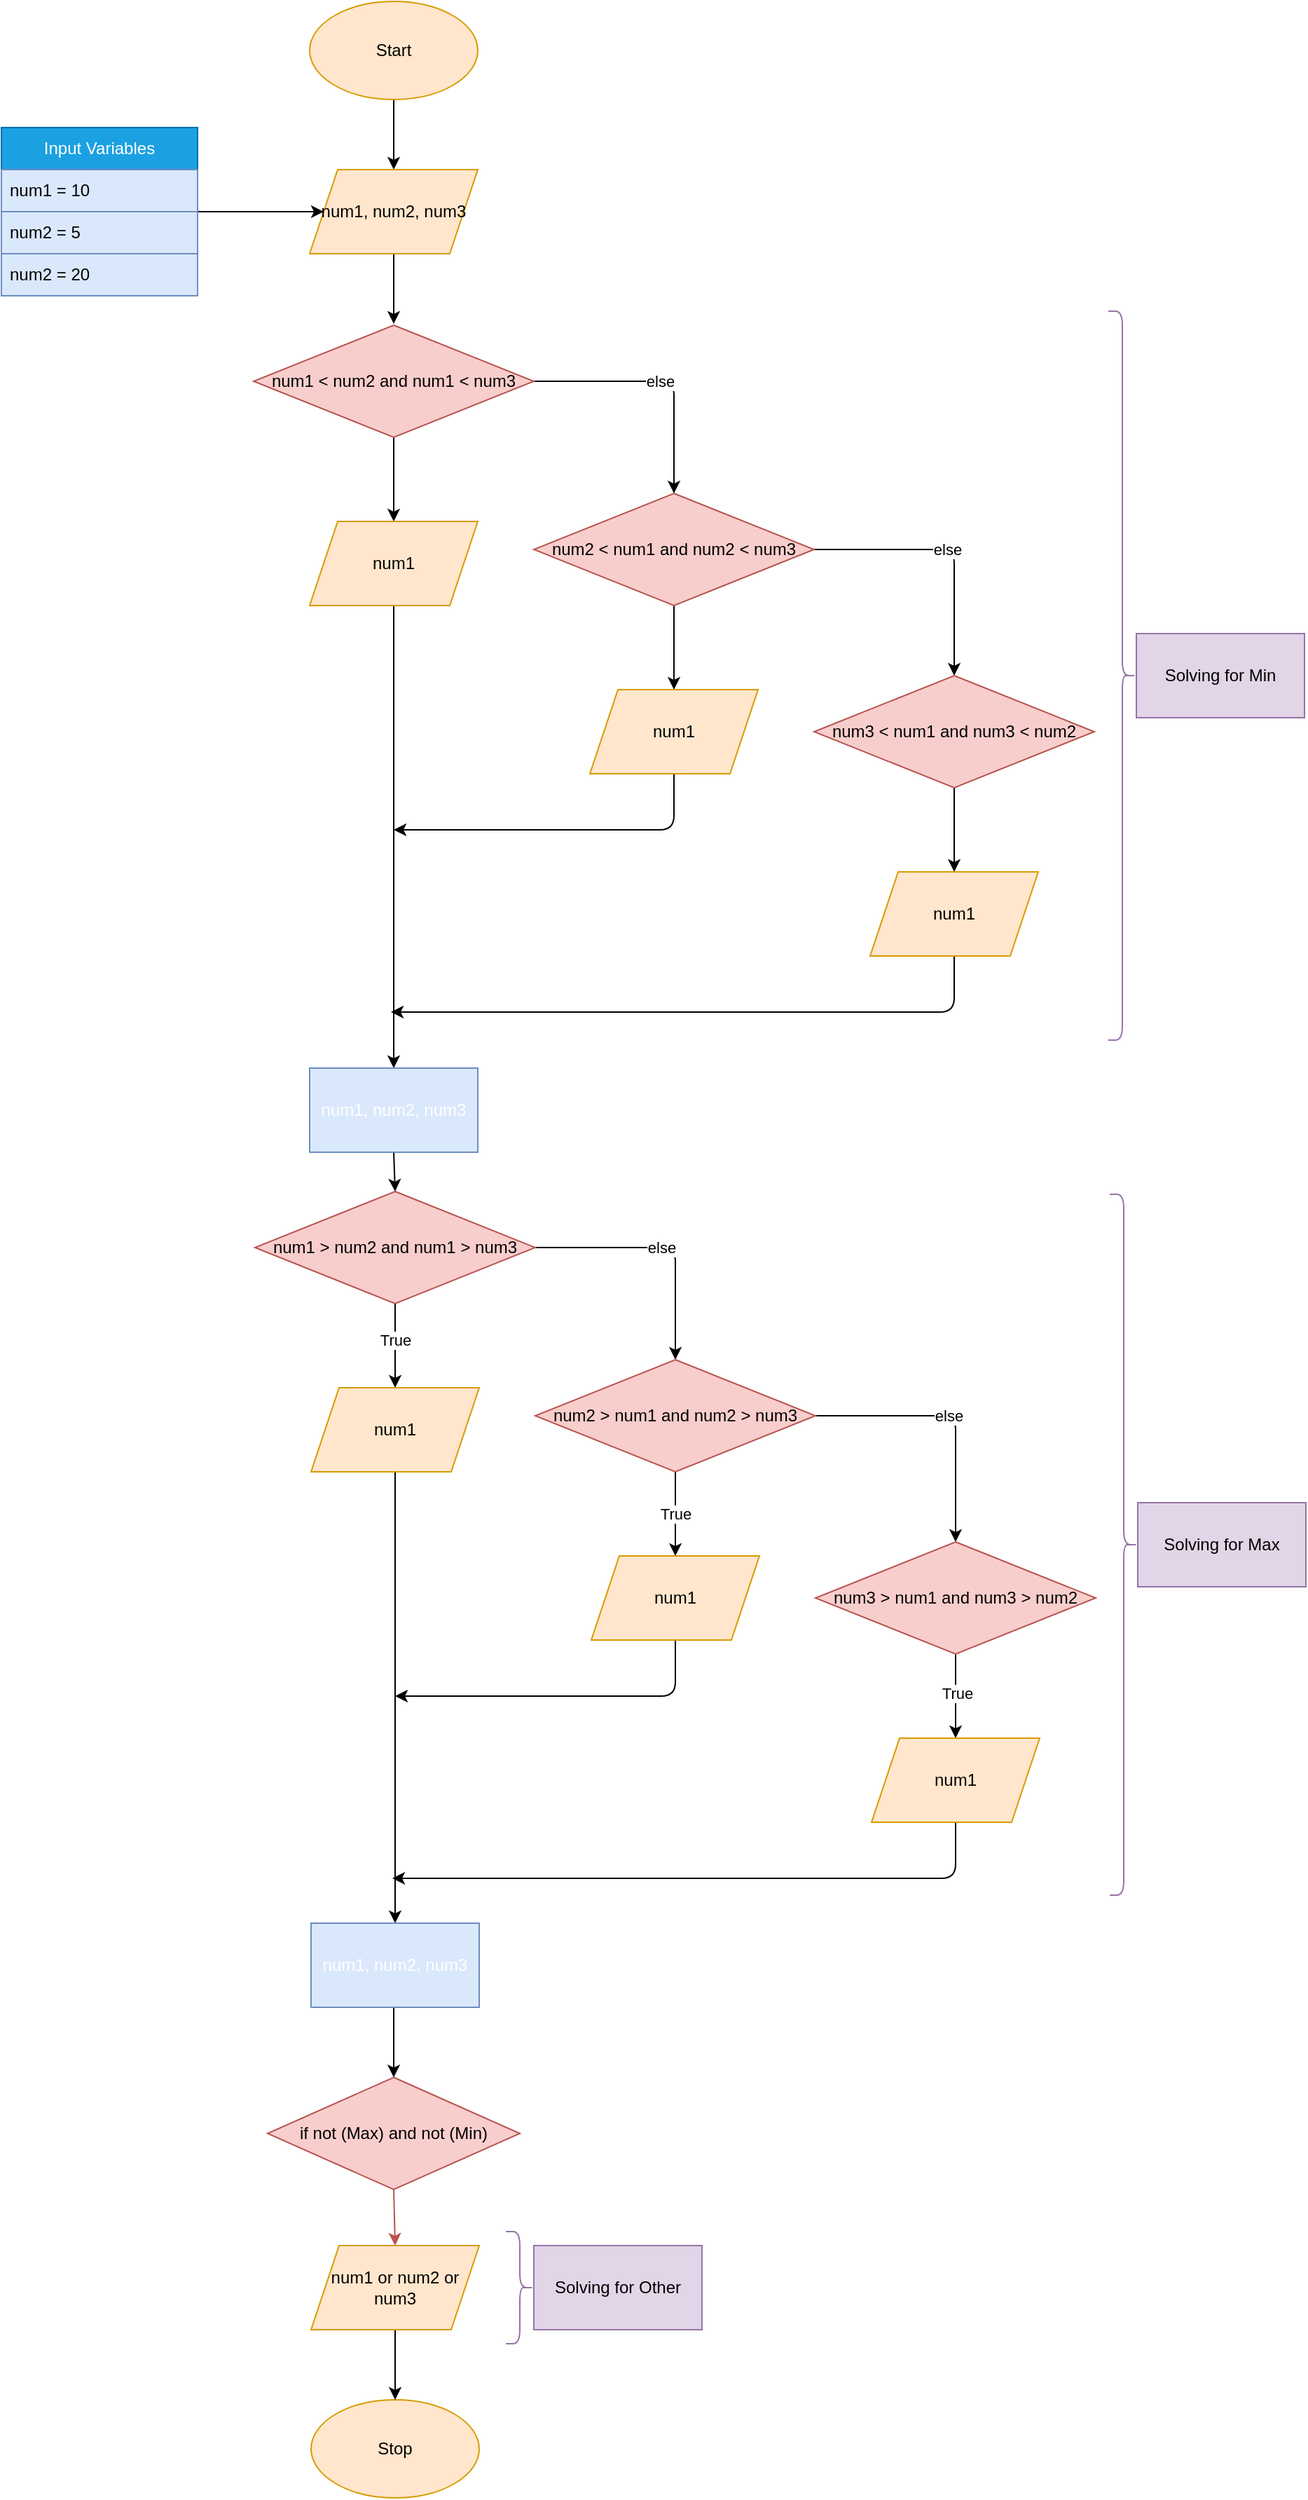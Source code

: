 <mxfile>
    <diagram id="IfJH0SxlpJbmO95VitBd" name="Page-1">
        <mxGraphModel dx="832" dy="563" grid="1" gridSize="10" guides="1" tooltips="1" connect="1" arrows="1" fold="1" page="1" pageScale="1" pageWidth="850" pageHeight="1100" math="0" shadow="0">
            <root>
                <mxCell id="0"/>
                <mxCell id="1" parent="0"/>
                <mxCell id="4" style="edgeStyle=none;html=1;exitX=0.5;exitY=1;exitDx=0;exitDy=0;entryX=0.5;entryY=0;entryDx=0;entryDy=0;strokeColor=light-dark(#000000,#CCFFE6);" edge="1" parent="1" source="2" target="3">
                    <mxGeometry relative="1" as="geometry"/>
                </mxCell>
                <mxCell id="2" value="Start" style="ellipse;whiteSpace=wrap;html=1;fillColor=#ffe6cc;strokeColor=#d79b00;" vertex="1" parent="1">
                    <mxGeometry x="260" y="69" width="120" height="70" as="geometry"/>
                </mxCell>
                <mxCell id="11" style="edgeStyle=none;html=1;exitX=0.5;exitY=1;exitDx=0;exitDy=0;strokeColor=light-dark(#000000,#CCFFE6);" edge="1" parent="1" source="3">
                    <mxGeometry relative="1" as="geometry">
                        <mxPoint x="320" y="299" as="targetPoint"/>
                    </mxGeometry>
                </mxCell>
                <mxCell id="3" value="num1, num2, num3" style="shape=parallelogram;perimeter=parallelogramPerimeter;whiteSpace=wrap;html=1;fixedSize=1;fillColor=#ffe6cc;strokeColor=#d79b00;" vertex="1" parent="1">
                    <mxGeometry x="260" y="189" width="120" height="60" as="geometry"/>
                </mxCell>
                <mxCell id="9" value="" style="edgeStyle=none;html=1;strokeColor=light-dark(#000000,#CCFFE6);" edge="1" parent="1" source="5" target="3">
                    <mxGeometry relative="1" as="geometry"/>
                </mxCell>
                <mxCell id="5" value="Input Variables" style="swimlane;fontStyle=0;childLayout=stackLayout;horizontal=1;startSize=30;horizontalStack=0;resizeParent=1;resizeParentMax=0;resizeLast=0;collapsible=1;marginBottom=0;whiteSpace=wrap;html=1;fillColor=light-dark(#1BA1E2,#A8A8FF);strokeColor=#006EAF;fontColor=#ffffff;" vertex="1" parent="1">
                    <mxGeometry x="40" y="159" width="140" height="120" as="geometry"/>
                </mxCell>
                <mxCell id="6" value="num1 = 10" style="text;strokeColor=#6c8ebf;fillColor=#dae8fc;align=left;verticalAlign=middle;spacingLeft=4;spacingRight=4;overflow=hidden;points=[[0,0.5],[1,0.5]];portConstraint=eastwest;rotatable=0;whiteSpace=wrap;html=1;" vertex="1" parent="5">
                    <mxGeometry y="30" width="140" height="30" as="geometry"/>
                </mxCell>
                <mxCell id="7" value="num2 = 5" style="text;strokeColor=#6c8ebf;fillColor=#dae8fc;align=left;verticalAlign=middle;spacingLeft=4;spacingRight=4;overflow=hidden;points=[[0,0.5],[1,0.5]];portConstraint=eastwest;rotatable=0;whiteSpace=wrap;html=1;" vertex="1" parent="5">
                    <mxGeometry y="60" width="140" height="30" as="geometry"/>
                </mxCell>
                <mxCell id="8" value="num2 = 20" style="text;strokeColor=#6c8ebf;fillColor=#dae8fc;align=left;verticalAlign=middle;spacingLeft=4;spacingRight=4;overflow=hidden;points=[[0,0.5],[1,0.5]];portConstraint=eastwest;rotatable=0;whiteSpace=wrap;html=1;" vertex="1" parent="5">
                    <mxGeometry y="90" width="140" height="30" as="geometry"/>
                </mxCell>
                <mxCell id="14" value="else" style="edgeStyle=none;html=1;exitX=1;exitY=0.5;exitDx=0;exitDy=0;entryX=0.5;entryY=0;entryDx=0;entryDy=0;strokeColor=light-dark(#000000,#CCFFE6);" edge="1" parent="1" source="12" target="13">
                    <mxGeometry relative="1" as="geometry">
                        <Array as="points">
                            <mxPoint x="520" y="340"/>
                        </Array>
                    </mxGeometry>
                </mxCell>
                <mxCell id="15" style="edgeStyle=none;html=1;exitX=0.5;exitY=1;exitDx=0;exitDy=0;strokeColor=light-dark(#000000,#CCFFE6);" edge="1" parent="1" source="12">
                    <mxGeometry relative="1" as="geometry">
                        <mxPoint x="320" y="440" as="targetPoint"/>
                    </mxGeometry>
                </mxCell>
                <mxCell id="12" value="num1 &amp;lt; num2 and num1 &amp;lt; num3" style="rhombus;whiteSpace=wrap;html=1;fillColor=#f8cecc;strokeColor=#b85450;" vertex="1" parent="1">
                    <mxGeometry x="220" y="300" width="200" height="80" as="geometry"/>
                </mxCell>
                <mxCell id="19" value="" style="edgeStyle=none;html=1;exitX=0.5;exitY=1;exitDx=0;exitDy=0;entryX=0.5;entryY=0;entryDx=0;entryDy=0;strokeColor=light-dark(#000000,#CCFFE6);" edge="1" parent="1" source="13" target="18">
                    <mxGeometry relative="1" as="geometry"/>
                </mxCell>
                <mxCell id="20" value="else" style="edgeStyle=none;html=1;exitX=1;exitY=0.5;exitDx=0;exitDy=0;entryX=0.5;entryY=0;entryDx=0;entryDy=0;strokeColor=light-dark(#000000,#CCFFE6);" edge="1" parent="1" source="13" target="17">
                    <mxGeometry relative="1" as="geometry">
                        <Array as="points">
                            <mxPoint x="720" y="460"/>
                        </Array>
                    </mxGeometry>
                </mxCell>
                <mxCell id="13" value="num2 &amp;lt; num1 and num2 &amp;lt; num3" style="rhombus;whiteSpace=wrap;html=1;fillColor=#f8cecc;strokeColor=#b85450;" vertex="1" parent="1">
                    <mxGeometry x="420" y="420" width="200" height="80" as="geometry"/>
                </mxCell>
                <mxCell id="25" style="edgeStyle=none;html=1;exitX=0.5;exitY=1;exitDx=0;exitDy=0;strokeColor=light-dark(#000000,#CCFFE6);entryX=0.5;entryY=0;entryDx=0;entryDy=0;" edge="1" parent="1" source="16">
                    <mxGeometry relative="1" as="geometry">
                        <mxPoint x="320" y="830" as="targetPoint"/>
                    </mxGeometry>
                </mxCell>
                <mxCell id="16" value="num1" style="shape=parallelogram;perimeter=parallelogramPerimeter;whiteSpace=wrap;html=1;fixedSize=1;fillColor=#ffe6cc;strokeColor=#d79b00;" vertex="1" parent="1">
                    <mxGeometry x="260" y="440" width="120" height="60" as="geometry"/>
                </mxCell>
                <mxCell id="21" style="edgeStyle=none;html=1;exitX=0.5;exitY=1;exitDx=0;exitDy=0;strokeColor=light-dark(#000000,#CCFFE6);" edge="1" parent="1" source="17">
                    <mxGeometry relative="1" as="geometry">
                        <mxPoint x="720" y="690" as="targetPoint"/>
                    </mxGeometry>
                </mxCell>
                <mxCell id="17" value="num3 &amp;lt; num1 and num3 &amp;lt; num2" style="rhombus;whiteSpace=wrap;html=1;fillColor=#f8cecc;strokeColor=#b85450;" vertex="1" parent="1">
                    <mxGeometry x="620" y="550" width="200" height="80" as="geometry"/>
                </mxCell>
                <mxCell id="26" style="edgeStyle=none;html=1;exitX=0.5;exitY=1;exitDx=0;exitDy=0;strokeColor=light-dark(#000000,#CCFFE6);" edge="1" parent="1" source="18">
                    <mxGeometry relative="1" as="geometry">
                        <mxPoint x="320" y="660" as="targetPoint"/>
                        <Array as="points">
                            <mxPoint x="520" y="660"/>
                        </Array>
                    </mxGeometry>
                </mxCell>
                <mxCell id="18" value="num1" style="shape=parallelogram;perimeter=parallelogramPerimeter;whiteSpace=wrap;html=1;fixedSize=1;fillColor=#ffe6cc;strokeColor=#d79b00;" vertex="1" parent="1">
                    <mxGeometry x="460" y="560" width="120" height="60" as="geometry"/>
                </mxCell>
                <mxCell id="27" style="edgeStyle=none;html=1;exitX=0.5;exitY=1;exitDx=0;exitDy=0;strokeColor=light-dark(#000000,#CCFFE6);" edge="1" parent="1" source="22">
                    <mxGeometry relative="1" as="geometry">
                        <mxPoint x="318" y="790" as="targetPoint"/>
                        <Array as="points">
                            <mxPoint x="720" y="790"/>
                        </Array>
                    </mxGeometry>
                </mxCell>
                <mxCell id="22" value="num1" style="shape=parallelogram;perimeter=parallelogramPerimeter;whiteSpace=wrap;html=1;fixedSize=1;fillColor=#ffe6cc;strokeColor=#d79b00;" vertex="1" parent="1">
                    <mxGeometry x="660" y="690" width="120" height="60" as="geometry"/>
                </mxCell>
                <mxCell id="38" value="else" style="edgeStyle=none;html=1;exitX=1;exitY=0.5;exitDx=0;exitDy=0;entryX=0.5;entryY=0;entryDx=0;entryDy=0;strokeColor=light-dark(#000000,#CCFFE6);" edge="1" source="42" target="45" parent="1">
                    <mxGeometry relative="1" as="geometry">
                        <Array as="points">
                            <mxPoint x="521" y="958"/>
                        </Array>
                    </mxGeometry>
                </mxCell>
                <mxCell id="39" style="edgeStyle=none;html=1;exitX=0.5;exitY=1;exitDx=0;exitDy=0;strokeColor=light-dark(#000000,#CCFFE6);" edge="1" source="42" parent="1">
                    <mxGeometry relative="1" as="geometry">
                        <mxPoint x="321" y="1058" as="targetPoint"/>
                    </mxGeometry>
                </mxCell>
                <mxCell id="40" value="T" style="edgeLabel;html=1;align=center;verticalAlign=middle;resizable=0;points=[];" vertex="1" connectable="0" parent="39">
                    <mxGeometry x="-0.153" y="-1" relative="1" as="geometry">
                        <mxPoint as="offset"/>
                    </mxGeometry>
                </mxCell>
                <mxCell id="41" value="True" style="edgeLabel;html=1;align=center;verticalAlign=middle;resizable=0;points=[];" vertex="1" connectable="0" parent="39">
                    <mxGeometry x="-0.153" relative="1" as="geometry">
                        <mxPoint as="offset"/>
                    </mxGeometry>
                </mxCell>
                <mxCell id="42" value="num1 &amp;gt; num2 and num1 &amp;gt; num3" style="rhombus;whiteSpace=wrap;html=1;fillColor=#f8cecc;strokeColor=#b85450;" vertex="1" parent="1">
                    <mxGeometry x="221" y="918" width="200" height="80" as="geometry"/>
                </mxCell>
                <mxCell id="43" value="True" style="edgeStyle=none;html=1;exitX=0.5;exitY=1;exitDx=0;exitDy=0;entryX=0.5;entryY=0;entryDx=0;entryDy=0;strokeColor=light-dark(#000000,#CCFFE6);" edge="1" source="45" target="52" parent="1">
                    <mxGeometry relative="1" as="geometry"/>
                </mxCell>
                <mxCell id="44" value="else" style="edgeStyle=none;html=1;exitX=1;exitY=0.5;exitDx=0;exitDy=0;entryX=0.5;entryY=0;entryDx=0;entryDy=0;strokeColor=light-dark(#000000,#CCFFE6);" edge="1" source="45" target="50" parent="1">
                    <mxGeometry relative="1" as="geometry">
                        <Array as="points">
                            <mxPoint x="721" y="1078"/>
                        </Array>
                    </mxGeometry>
                </mxCell>
                <mxCell id="45" value="num2 &amp;gt; num1 and num2 &amp;gt; num3" style="rhombus;whiteSpace=wrap;html=1;fillColor=#f8cecc;strokeColor=#b85450;" vertex="1" parent="1">
                    <mxGeometry x="421" y="1038" width="200" height="80" as="geometry"/>
                </mxCell>
                <mxCell id="46" style="edgeStyle=none;html=1;exitX=0.5;exitY=1;exitDx=0;exitDy=0;strokeColor=light-dark(#000000,#CCFFE6);" edge="1" source="47" parent="1">
                    <mxGeometry relative="1" as="geometry">
                        <mxPoint x="321" y="1440" as="targetPoint"/>
                    </mxGeometry>
                </mxCell>
                <mxCell id="47" value="num1" style="shape=parallelogram;perimeter=parallelogramPerimeter;whiteSpace=wrap;html=1;fixedSize=1;fillColor=#ffe6cc;strokeColor=#d79b00;" vertex="1" parent="1">
                    <mxGeometry x="261" y="1058" width="120" height="60" as="geometry"/>
                </mxCell>
                <mxCell id="48" style="edgeStyle=none;html=1;exitX=0.5;exitY=1;exitDx=0;exitDy=0;strokeColor=light-dark(#000000,#CCFFE6);" edge="1" source="50" parent="1">
                    <mxGeometry relative="1" as="geometry">
                        <mxPoint x="721" y="1308" as="targetPoint"/>
                    </mxGeometry>
                </mxCell>
                <mxCell id="49" value="True" style="edgeLabel;html=1;align=center;verticalAlign=middle;resizable=0;points=[];" vertex="1" connectable="0" parent="48">
                    <mxGeometry x="-0.08" y="1" relative="1" as="geometry">
                        <mxPoint as="offset"/>
                    </mxGeometry>
                </mxCell>
                <mxCell id="50" value="num3 &amp;gt; num1 and num3 &amp;gt; num2" style="rhombus;whiteSpace=wrap;html=1;fillColor=#f8cecc;strokeColor=#b85450;" vertex="1" parent="1">
                    <mxGeometry x="621" y="1168" width="200" height="80" as="geometry"/>
                </mxCell>
                <mxCell id="51" style="edgeStyle=none;html=1;exitX=0.5;exitY=1;exitDx=0;exitDy=0;strokeColor=light-dark(#000000,#CCFFE6);" edge="1" source="52" parent="1">
                    <mxGeometry relative="1" as="geometry">
                        <mxPoint x="321" y="1278" as="targetPoint"/>
                        <Array as="points">
                            <mxPoint x="521" y="1278"/>
                        </Array>
                    </mxGeometry>
                </mxCell>
                <mxCell id="52" value="num1" style="shape=parallelogram;perimeter=parallelogramPerimeter;whiteSpace=wrap;html=1;fixedSize=1;fillColor=#ffe6cc;strokeColor=#d79b00;" vertex="1" parent="1">
                    <mxGeometry x="461" y="1178" width="120" height="60" as="geometry"/>
                </mxCell>
                <mxCell id="53" style="edgeStyle=none;html=1;exitX=0.5;exitY=1;exitDx=0;exitDy=0;strokeColor=light-dark(#000000,#CCFFE6);" edge="1" source="54" parent="1">
                    <mxGeometry relative="1" as="geometry">
                        <mxPoint x="319" y="1408" as="targetPoint"/>
                        <Array as="points">
                            <mxPoint x="721" y="1408"/>
                        </Array>
                    </mxGeometry>
                </mxCell>
                <mxCell id="54" value="num1" style="shape=parallelogram;perimeter=parallelogramPerimeter;whiteSpace=wrap;html=1;fixedSize=1;fillColor=#ffe6cc;strokeColor=#d79b00;" vertex="1" parent="1">
                    <mxGeometry x="661" y="1308" width="120" height="60" as="geometry"/>
                </mxCell>
                <mxCell id="76" style="edgeStyle=none;html=1;exitX=0.5;exitY=1;exitDx=0;exitDy=0;entryX=0.5;entryY=0;entryDx=0;entryDy=0;strokeColor=light-dark(#000000,#CCFFE6);" edge="1" parent="1" target="42">
                    <mxGeometry relative="1" as="geometry">
                        <mxPoint x="320" y="890" as="sourcePoint"/>
                    </mxGeometry>
                </mxCell>
                <mxCell id="96" style="edgeStyle=none;html=1;exitX=0.5;exitY=1;exitDx=0;exitDy=0;entryX=0.5;entryY=0;entryDx=0;entryDy=0;strokeColor=light-dark(#000000,#CCFFE6);" edge="1" parent="1" target="94">
                    <mxGeometry relative="1" as="geometry">
                        <mxPoint x="320" y="1500" as="sourcePoint"/>
                    </mxGeometry>
                </mxCell>
                <mxCell id="81" value="Stop" style="ellipse;whiteSpace=wrap;html=1;fillColor=#ffe6cc;strokeColor=#d79b00;" vertex="1" parent="1">
                    <mxGeometry x="261" y="1780" width="120" height="70" as="geometry"/>
                </mxCell>
                <mxCell id="84" value="" style="shape=curlyBracket;whiteSpace=wrap;html=1;rounded=1;flipH=1;labelPosition=right;verticalLabelPosition=middle;align=left;verticalAlign=middle;fillColor=#e1d5e7;strokeColor=#9673a6;" vertex="1" parent="1">
                    <mxGeometry x="830" y="290" width="20" height="520" as="geometry"/>
                </mxCell>
                <mxCell id="85" value="Solving for Min" style="rounded=0;whiteSpace=wrap;html=1;fillColor=#e1d5e7;strokeColor=#9673a6;" vertex="1" parent="1">
                    <mxGeometry x="850" y="520" width="120" height="60" as="geometry"/>
                </mxCell>
                <mxCell id="89" value="Solving for Max" style="rounded=0;whiteSpace=wrap;html=1;fillColor=#e1d5e7;strokeColor=#9673a6;" vertex="1" parent="1">
                    <mxGeometry x="851" y="1140" width="120" height="60" as="geometry"/>
                </mxCell>
                <mxCell id="90" value="" style="shape=curlyBracket;whiteSpace=wrap;html=1;rounded=1;flipH=1;labelPosition=right;verticalLabelPosition=middle;align=left;verticalAlign=middle;fillColor=#e1d5e7;strokeColor=#9673a6;" vertex="1" parent="1">
                    <mxGeometry x="831" y="920" width="20" height="500" as="geometry"/>
                </mxCell>
                <mxCell id="98" style="edgeStyle=none;html=1;exitX=0.5;exitY=1;exitDx=0;exitDy=0;entryX=0.5;entryY=0;entryDx=0;entryDy=0;fillColor=#f8cecc;strokeColor=light-dark(#B85450,#CCFFE6);" edge="1" parent="1" source="94" target="97">
                    <mxGeometry relative="1" as="geometry"/>
                </mxCell>
                <mxCell id="94" value="if not (Max) and not (Min)" style="rhombus;whiteSpace=wrap;html=1;fillColor=#f8cecc;strokeColor=#b85450;" vertex="1" parent="1">
                    <mxGeometry x="230" y="1550" width="180" height="80" as="geometry"/>
                </mxCell>
                <mxCell id="99" style="edgeStyle=none;html=1;exitX=0.5;exitY=1;exitDx=0;exitDy=0;entryX=0.5;entryY=0;entryDx=0;entryDy=0;strokeColor=light-dark(#000000,#CCFFE6);" edge="1" parent="1" source="97" target="81">
                    <mxGeometry relative="1" as="geometry"/>
                </mxCell>
                <mxCell id="97" value="num1 or num2 or num3" style="shape=parallelogram;perimeter=parallelogramPerimeter;whiteSpace=wrap;html=1;fixedSize=1;fillColor=#ffe6cc;strokeColor=#d79b00;" vertex="1" parent="1">
                    <mxGeometry x="261" y="1670" width="120" height="60" as="geometry"/>
                </mxCell>
                <mxCell id="100" value="&lt;span&gt;&lt;font style=&quot;color: light-dark(rgb(255, 255, 255), rgb(255, 255, 255));&quot;&gt;num1, num2, num3&lt;/font&gt;&lt;/span&gt;" style="rounded=0;whiteSpace=wrap;html=1;strokeColor=#6c8ebf;fillColor=#dae8fc;" vertex="1" parent="1">
                    <mxGeometry x="260" y="830" width="120" height="60" as="geometry"/>
                </mxCell>
                <mxCell id="101" value="&lt;span&gt;&lt;font style=&quot;color: light-dark(rgb(255, 255, 255), rgb(255, 255, 255));&quot;&gt;num1, num2, num3&lt;/font&gt;&lt;/span&gt;" style="rounded=0;whiteSpace=wrap;html=1;fillColor=#dae8fc;strokeColor=#6c8ebf;" vertex="1" parent="1">
                    <mxGeometry x="261" y="1440" width="120" height="60" as="geometry"/>
                </mxCell>
                <mxCell id="102" value="Solving for Other" style="rounded=0;whiteSpace=wrap;html=1;fillColor=#e1d5e7;strokeColor=#9673a6;" vertex="1" parent="1">
                    <mxGeometry x="420" y="1670" width="120" height="60" as="geometry"/>
                </mxCell>
                <mxCell id="103" value="" style="shape=curlyBracket;whiteSpace=wrap;html=1;rounded=1;flipH=1;labelPosition=right;verticalLabelPosition=middle;align=left;verticalAlign=middle;fillColor=#e1d5e7;strokeColor=#9673a6;" vertex="1" parent="1">
                    <mxGeometry x="400" y="1660" width="20" height="80" as="geometry"/>
                </mxCell>
            </root>
        </mxGraphModel>
    </diagram>
</mxfile>